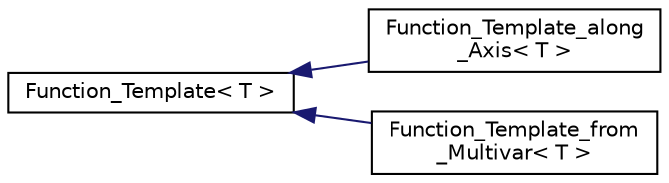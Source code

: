 digraph "Graphical Class Hierarchy"
{
  edge [fontname="Helvetica",fontsize="10",labelfontname="Helvetica",labelfontsize="10"];
  node [fontname="Helvetica",fontsize="10",shape=record];
  rankdir="LR";
  Node1 [label="Function_Template\< T \>",height=0.2,width=0.4,color="black", fillcolor="white", style="filled",URL="$classFunction__Template.html",tooltip="Template for function of a single real variable. "];
  Node1 -> Node2 [dir="back",color="midnightblue",fontsize="10",style="solid",fontname="Helvetica"];
  Node2 [label="Function_Template_along\l_Axis\< T \>",height=0.2,width=0.4,color="black", fillcolor="white", style="filled",URL="$classFunction__Template__along__Axis.html"];
  Node1 -> Node3 [dir="back",color="midnightblue",fontsize="10",style="solid",fontname="Helvetica"];
  Node3 [label="Function_Template_from\l_Multivar\< T \>",height=0.2,width=0.4,color="black", fillcolor="white", style="filled",URL="$classFunction__Template__from__Multivar.html"];
}
